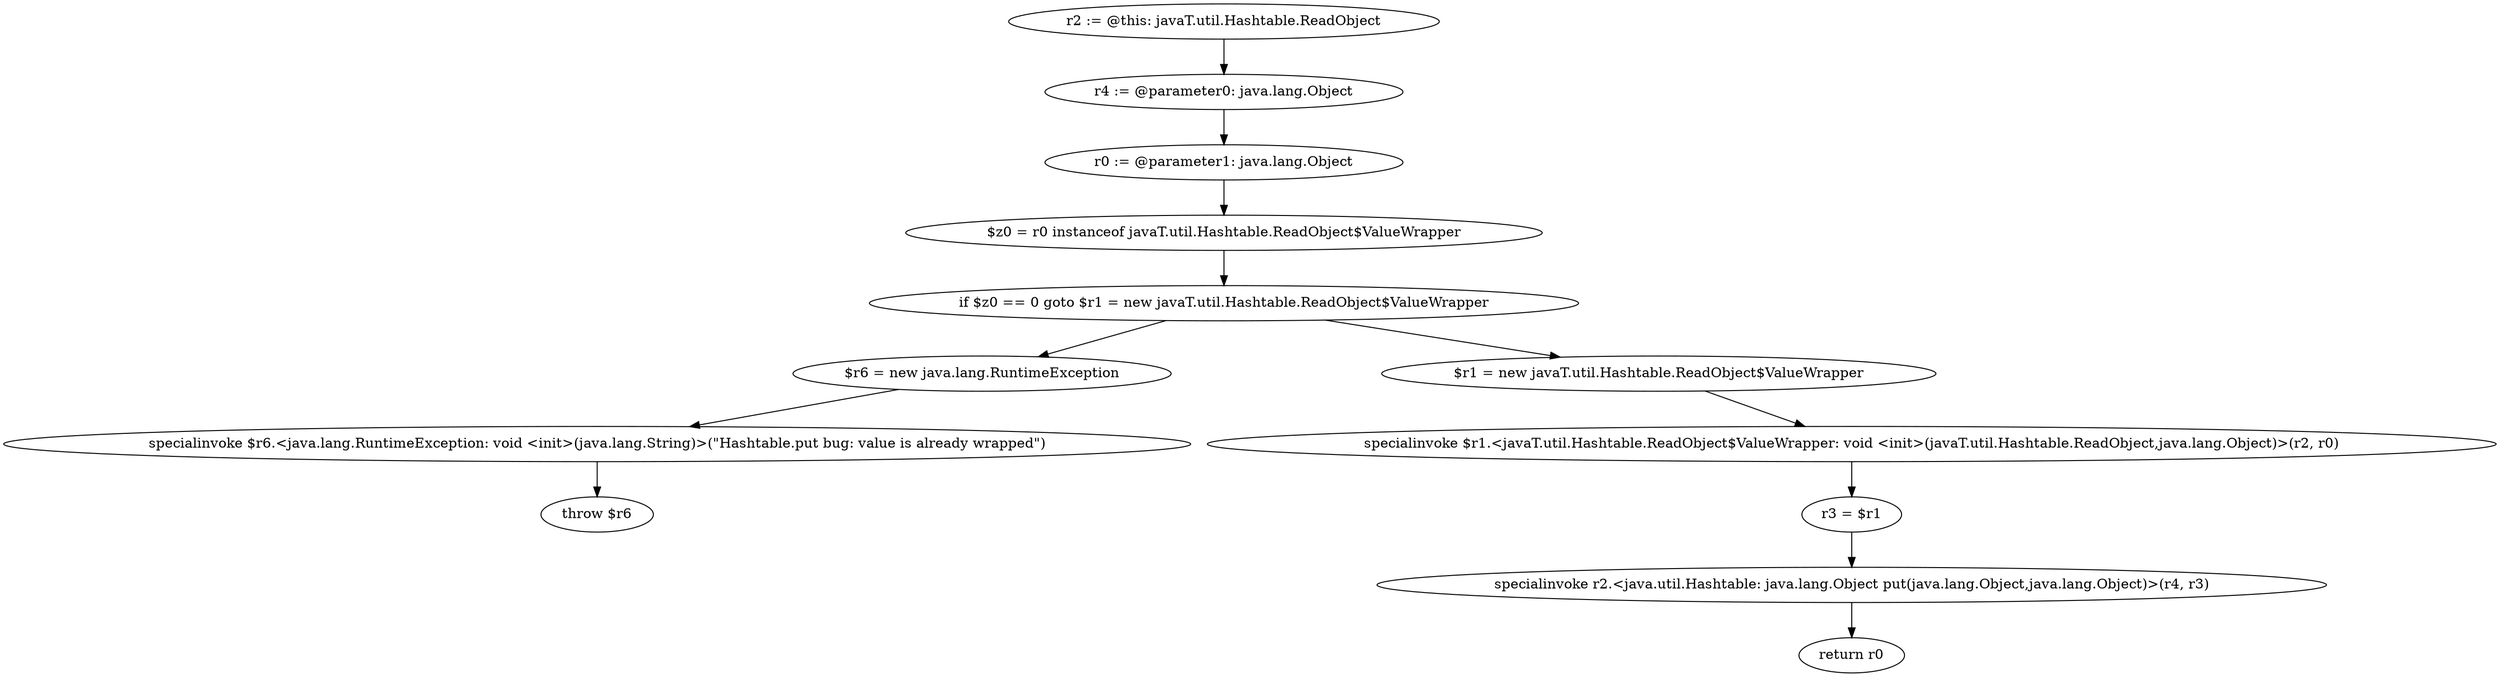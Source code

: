 digraph "unitGraph" {
    "r2 := @this: javaT.util.Hashtable.ReadObject"
    "r4 := @parameter0: java.lang.Object"
    "r0 := @parameter1: java.lang.Object"
    "$z0 = r0 instanceof javaT.util.Hashtable.ReadObject$ValueWrapper"
    "if $z0 == 0 goto $r1 = new javaT.util.Hashtable.ReadObject$ValueWrapper"
    "$r6 = new java.lang.RuntimeException"
    "specialinvoke $r6.<java.lang.RuntimeException: void <init>(java.lang.String)>(\"Hashtable.put bug: value is already wrapped\")"
    "throw $r6"
    "$r1 = new javaT.util.Hashtable.ReadObject$ValueWrapper"
    "specialinvoke $r1.<javaT.util.Hashtable.ReadObject$ValueWrapper: void <init>(javaT.util.Hashtable.ReadObject,java.lang.Object)>(r2, r0)"
    "r3 = $r1"
    "specialinvoke r2.<java.util.Hashtable: java.lang.Object put(java.lang.Object,java.lang.Object)>(r4, r3)"
    "return r0"
    "r2 := @this: javaT.util.Hashtable.ReadObject"->"r4 := @parameter0: java.lang.Object";
    "r4 := @parameter0: java.lang.Object"->"r0 := @parameter1: java.lang.Object";
    "r0 := @parameter1: java.lang.Object"->"$z0 = r0 instanceof javaT.util.Hashtable.ReadObject$ValueWrapper";
    "$z0 = r0 instanceof javaT.util.Hashtable.ReadObject$ValueWrapper"->"if $z0 == 0 goto $r1 = new javaT.util.Hashtable.ReadObject$ValueWrapper";
    "if $z0 == 0 goto $r1 = new javaT.util.Hashtable.ReadObject$ValueWrapper"->"$r6 = new java.lang.RuntimeException";
    "if $z0 == 0 goto $r1 = new javaT.util.Hashtable.ReadObject$ValueWrapper"->"$r1 = new javaT.util.Hashtable.ReadObject$ValueWrapper";
    "$r6 = new java.lang.RuntimeException"->"specialinvoke $r6.<java.lang.RuntimeException: void <init>(java.lang.String)>(\"Hashtable.put bug: value is already wrapped\")";
    "specialinvoke $r6.<java.lang.RuntimeException: void <init>(java.lang.String)>(\"Hashtable.put bug: value is already wrapped\")"->"throw $r6";
    "$r1 = new javaT.util.Hashtable.ReadObject$ValueWrapper"->"specialinvoke $r1.<javaT.util.Hashtable.ReadObject$ValueWrapper: void <init>(javaT.util.Hashtable.ReadObject,java.lang.Object)>(r2, r0)";
    "specialinvoke $r1.<javaT.util.Hashtable.ReadObject$ValueWrapper: void <init>(javaT.util.Hashtable.ReadObject,java.lang.Object)>(r2, r0)"->"r3 = $r1";
    "r3 = $r1"->"specialinvoke r2.<java.util.Hashtable: java.lang.Object put(java.lang.Object,java.lang.Object)>(r4, r3)";
    "specialinvoke r2.<java.util.Hashtable: java.lang.Object put(java.lang.Object,java.lang.Object)>(r4, r3)"->"return r0";
}

